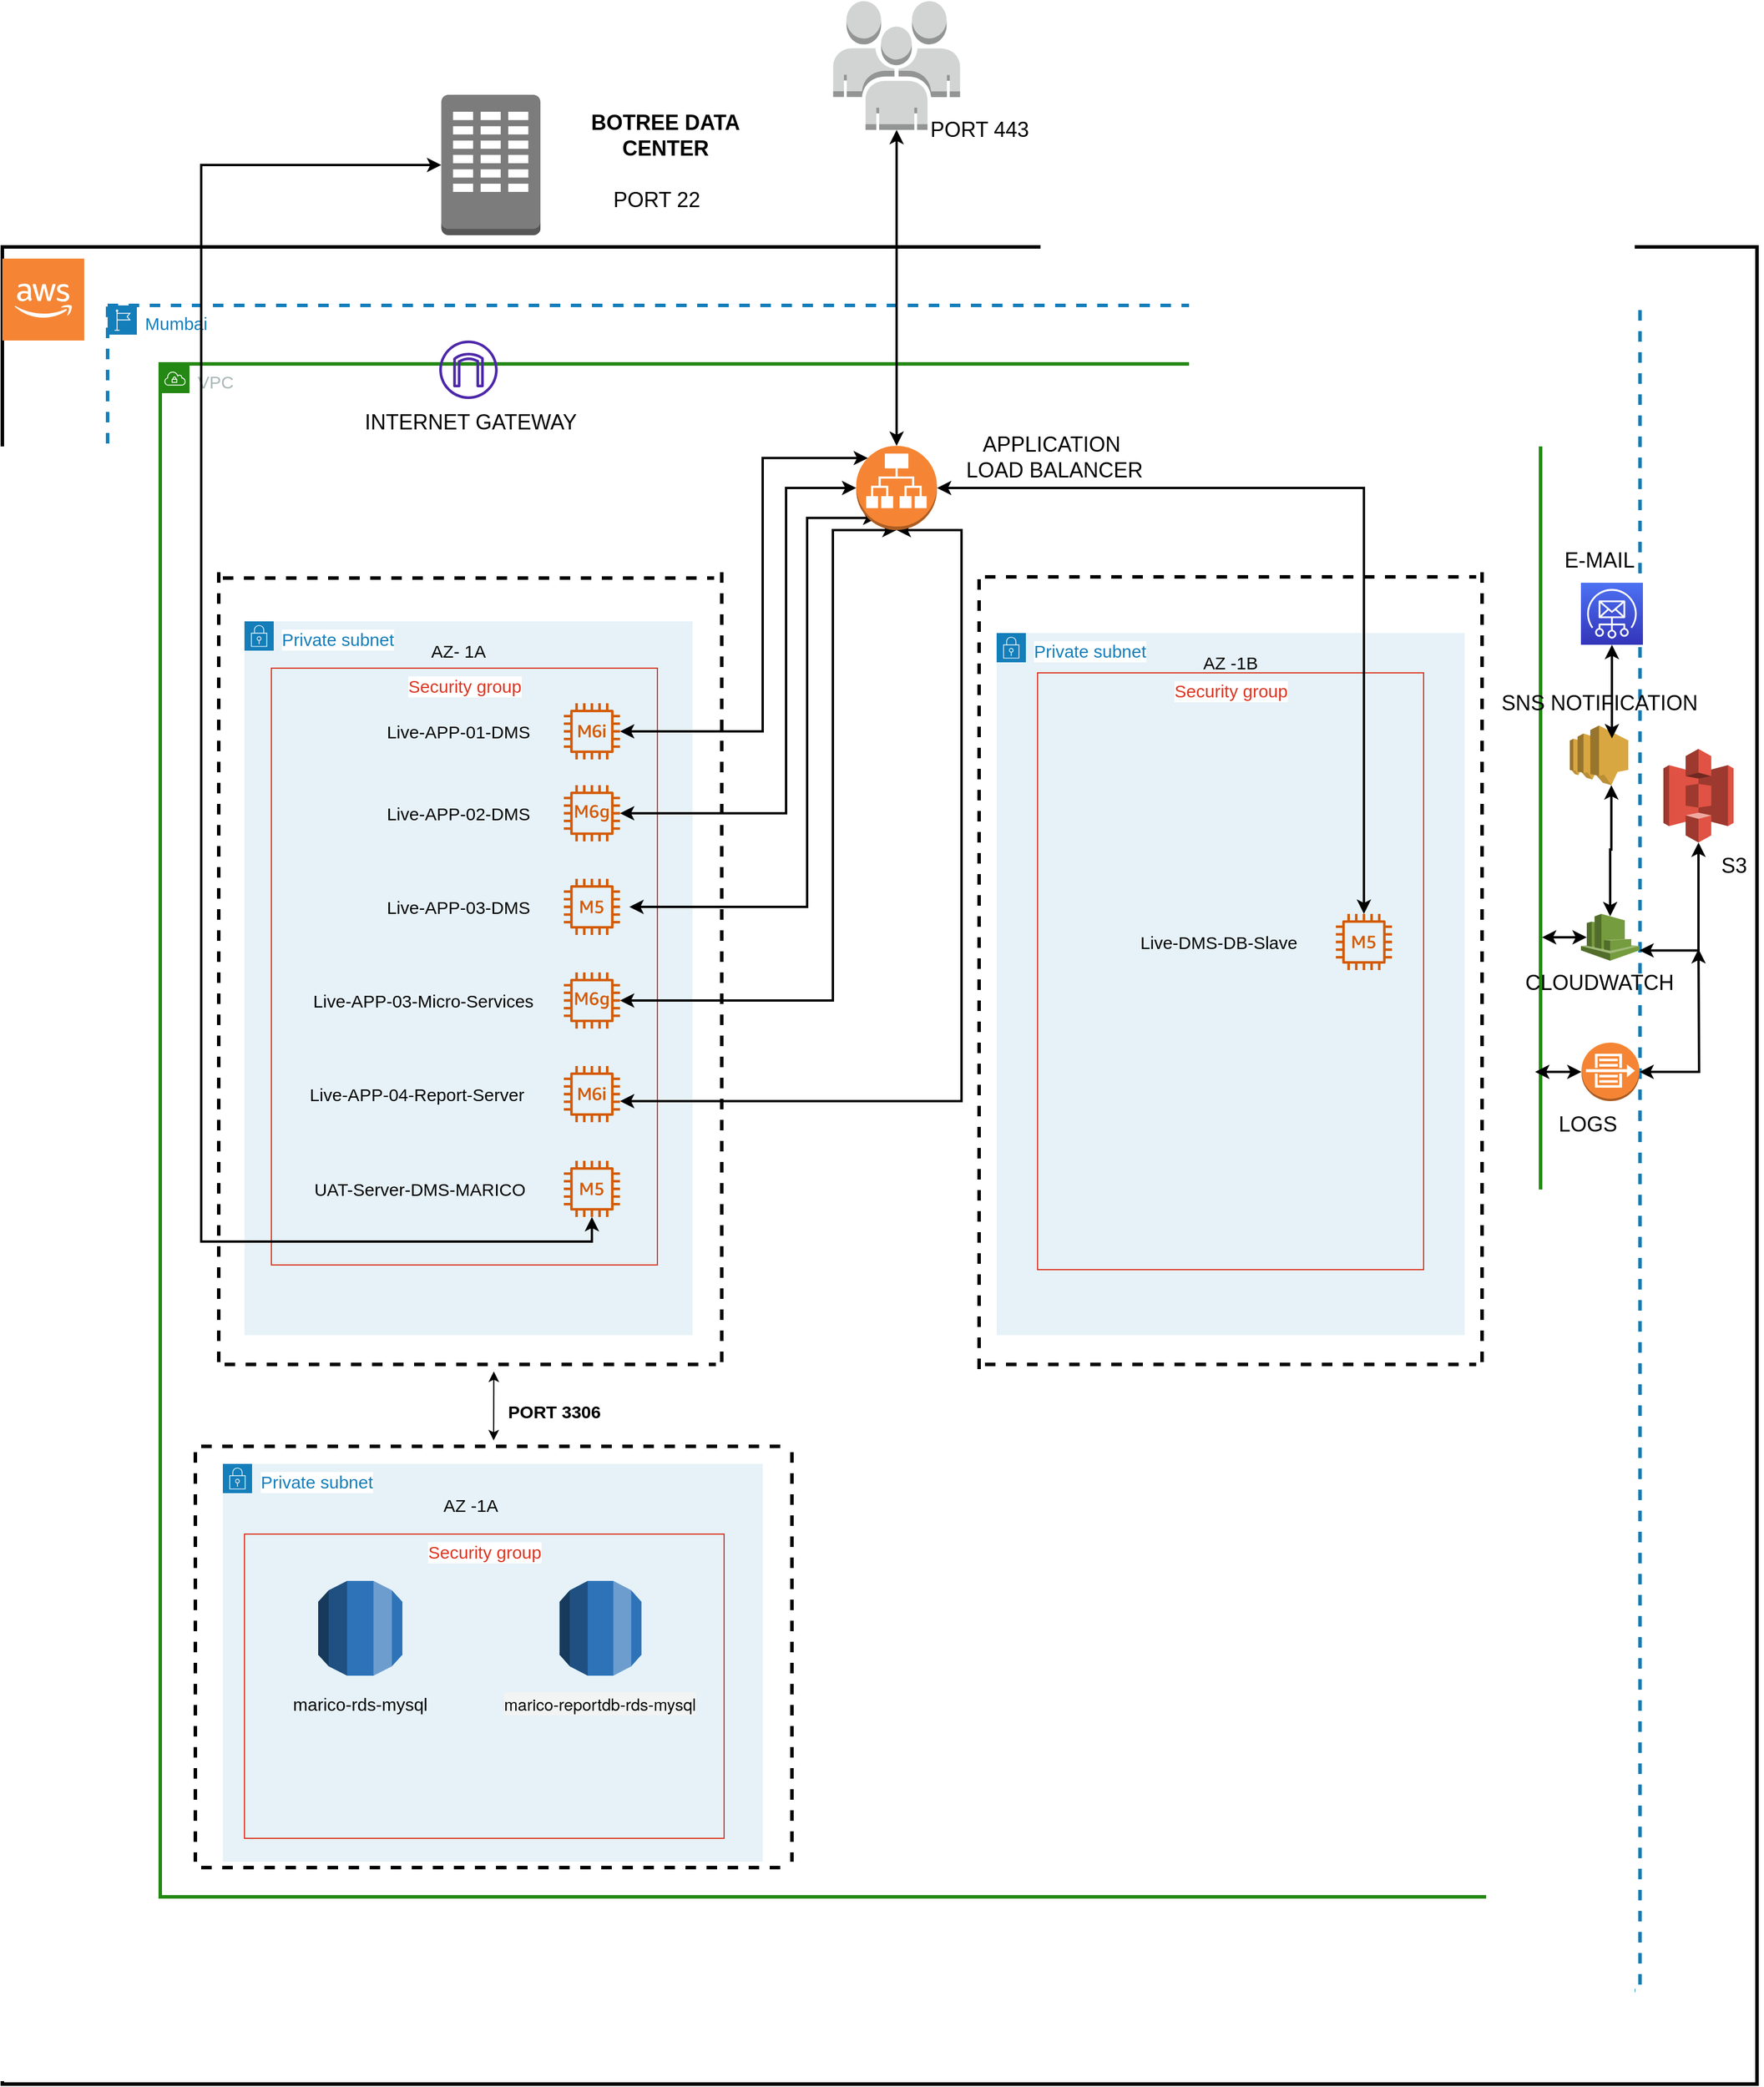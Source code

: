 <mxfile version="13.9.9" type="device"><diagram id="JyilSyNRjjPE3tcMWbiT" name="Page-2"><mxGraphModel dx="3423" dy="2093" grid="1" gridSize="10" guides="1" tooltips="1" connect="1" arrows="1" fold="1" page="1" pageScale="1" pageWidth="583" pageHeight="413" math="0" shadow="0"><root><mxCell id="L1LaA_qgiJY3RNdWZ7GD-0"/><mxCell id="L1LaA_qgiJY3RNdWZ7GD-1" parent="L1LaA_qgiJY3RNdWZ7GD-0"/><mxCell id="ITzRKUyNa860-uXXQrM_-3" value="" style="rounded=0;whiteSpace=wrap;html=1;labelBackgroundColor=#ffffff;strokeWidth=3;fontFamily=Times New Roman;fontSize=15;" parent="L1LaA_qgiJY3RNdWZ7GD-1" vertex="1"><mxGeometry x="-60" y="-70" width="1500" height="1570" as="geometry"/></mxCell><mxCell id="ITzRKUyNa860-uXXQrM_-4" value="" style="outlineConnect=0;dashed=0;verticalLabelPosition=bottom;verticalAlign=top;align=center;html=1;shape=mxgraph.aws3.cloud_2;fillColor=#F58534;gradientColor=none;labelBackgroundColor=#ffffff;strokeWidth=1;fontFamily=Times New Roman;fontSize=15;" parent="L1LaA_qgiJY3RNdWZ7GD-1" vertex="1"><mxGeometry x="-60" y="-60" width="70" height="70" as="geometry"/></mxCell><mxCell id="ITzRKUyNa860-uXXQrM_-5" value="&lt;font style=&quot;font-size: 15px;&quot;&gt;Mumbai&lt;/font&gt;" style="points=[[0,0],[0.25,0],[0.5,0],[0.75,0],[1,0],[1,0.25],[1,0.5],[1,0.75],[1,1],[0.75,1],[0.5,1],[0.25,1],[0,1],[0,0.75],[0,0.5],[0,0.25]];outlineConnect=0;gradientColor=none;html=1;whiteSpace=wrap;fontSize=12;fontStyle=0;shape=mxgraph.aws4.group;grIcon=mxgraph.aws4.group_region;strokeColor=#147EBA;fillColor=none;verticalAlign=top;align=left;spacingLeft=30;fontColor=#147EBA;dashed=1;labelBackgroundColor=#ffffff;strokeWidth=3;" parent="L1LaA_qgiJY3RNdWZ7GD-1" vertex="1"><mxGeometry x="30" y="-20" width="1310" height="1440" as="geometry"/></mxCell><mxCell id="ITzRKUyNa860-uXXQrM_-6" value="&lt;font style=&quot;font-size: 15px;&quot;&gt;VPC&lt;/font&gt;" style="points=[[0,0],[0.25,0],[0.5,0],[0.75,0],[1,0],[1,0.25],[1,0.5],[1,0.75],[1,1],[0.75,1],[0.5,1],[0.25,1],[0,1],[0,0.75],[0,0.5],[0,0.25]];outlineConnect=0;gradientColor=none;html=1;whiteSpace=wrap;fontSize=12;fontStyle=0;shape=mxgraph.aws4.group;grIcon=mxgraph.aws4.group_vpc;strokeColor=#248814;fillColor=none;verticalAlign=top;align=left;spacingLeft=30;fontColor=#AAB7B8;dashed=0;labelBackgroundColor=#ffffff;strokeWidth=3;" parent="L1LaA_qgiJY3RNdWZ7GD-1" vertex="1"><mxGeometry x="75" y="30" width="1180" height="1310" as="geometry"/></mxCell><mxCell id="ITzRKUyNa860-uXXQrM_-7" value="&lt;font style=&quot;font-size: 15px;&quot;&gt;Private subnet&lt;/font&gt;" style="points=[[0,0],[0.25,0],[0.5,0],[0.75,0],[1,0],[1,0.25],[1,0.5],[1,0.75],[1,1],[0.75,1],[0.5,1],[0.25,1],[0,1],[0,0.75],[0,0.5],[0,0.25]];outlineConnect=0;gradientColor=none;html=1;whiteSpace=wrap;fontSize=12;fontStyle=0;shape=mxgraph.aws4.group;grIcon=mxgraph.aws4.group_security_group;grStroke=0;strokeColor=#147EBA;fillColor=#E6F2F8;verticalAlign=top;align=left;spacingLeft=30;fontColor=#147EBA;dashed=0;labelBackgroundColor=#ffffff;" parent="L1LaA_qgiJY3RNdWZ7GD-1" vertex="1"><mxGeometry x="147" y="250" width="383" height="610" as="geometry"/></mxCell><mxCell id="ITzRKUyNa860-uXXQrM_-8" value="&lt;font style=&quot;font-size: 15px;&quot;&gt;Private subnet&lt;/font&gt;" style="points=[[0,0],[0.25,0],[0.5,0],[0.75,0],[1,0],[1,0.25],[1,0.5],[1,0.75],[1,1],[0.75,1],[0.5,1],[0.25,1],[0,1],[0,0.75],[0,0.5],[0,0.25]];outlineConnect=0;gradientColor=none;html=1;whiteSpace=wrap;fontSize=12;fontStyle=0;shape=mxgraph.aws4.group;grIcon=mxgraph.aws4.group_security_group;grStroke=0;strokeColor=#147EBA;fillColor=#E6F2F8;verticalAlign=top;align=left;spacingLeft=30;fontColor=#147EBA;dashed=0;labelBackgroundColor=#ffffff;" parent="L1LaA_qgiJY3RNdWZ7GD-1" vertex="1"><mxGeometry x="790" y="260" width="400" height="600" as="geometry"/></mxCell><mxCell id="ITzRKUyNa860-uXXQrM_-10" value="&lt;font style=&quot;font-size: 15px;&quot;&gt;Security group&lt;/font&gt;" style="fillColor=none;strokeColor=#DD3522;verticalAlign=top;fontStyle=0;fontColor=#DD3522;labelBackgroundColor=#ffffff;html=1;" parent="L1LaA_qgiJY3RNdWZ7GD-1" vertex="1"><mxGeometry x="170" y="290" width="330" height="510" as="geometry"/></mxCell><mxCell id="sH3xfjteHCas7f15_fcE-0" value="" style="sketch=0;outlineConnect=0;fontColor=#232F3E;gradientColor=none;fillColor=#D45B07;strokeColor=none;dashed=0;verticalLabelPosition=bottom;verticalAlign=top;align=center;html=1;fontSize=12;fontStyle=0;aspect=fixed;pointerEvents=1;shape=mxgraph.aws4.ec2_m6i_instance;" parent="L1LaA_qgiJY3RNdWZ7GD-1" vertex="1"><mxGeometry x="420" y="320" width="48" height="48" as="geometry"/></mxCell><mxCell id="sH3xfjteHCas7f15_fcE-2" value="" style="sketch=0;outlineConnect=0;fontColor=#232F3E;gradientColor=none;fillColor=#D45B07;strokeColor=none;dashed=0;verticalLabelPosition=bottom;verticalAlign=top;align=center;html=1;fontSize=12;fontStyle=0;aspect=fixed;pointerEvents=1;shape=mxgraph.aws4.m6g_instance;" parent="L1LaA_qgiJY3RNdWZ7GD-1" vertex="1"><mxGeometry x="420" y="390" width="48" height="48" as="geometry"/></mxCell><mxCell id="sH3xfjteHCas7f15_fcE-3" value="" style="sketch=0;outlineConnect=0;fontColor=#232F3E;gradientColor=none;fillColor=#D45B07;strokeColor=none;dashed=0;verticalLabelPosition=bottom;verticalAlign=top;align=center;html=1;fontSize=12;fontStyle=0;aspect=fixed;pointerEvents=1;shape=mxgraph.aws4.m5_instance;" parent="L1LaA_qgiJY3RNdWZ7GD-1" vertex="1"><mxGeometry x="420" y="470" width="48" height="48" as="geometry"/></mxCell><mxCell id="sH3xfjteHCas7f15_fcE-4" value="" style="sketch=0;outlineConnect=0;fontColor=#232F3E;gradientColor=none;fillColor=#D45B07;strokeColor=none;dashed=0;verticalLabelPosition=bottom;verticalAlign=top;align=center;html=1;fontSize=12;fontStyle=0;aspect=fixed;pointerEvents=1;shape=mxgraph.aws4.m6g_instance;" parent="L1LaA_qgiJY3RNdWZ7GD-1" vertex="1"><mxGeometry x="420" y="550" width="48" height="48" as="geometry"/></mxCell><mxCell id="sH3xfjteHCas7f15_fcE-5" value="" style="sketch=0;outlineConnect=0;fontColor=#232F3E;gradientColor=none;fillColor=#D45B07;strokeColor=none;dashed=0;verticalLabelPosition=bottom;verticalAlign=top;align=center;html=1;fontSize=12;fontStyle=0;aspect=fixed;pointerEvents=1;shape=mxgraph.aws4.ec2_m6i_instance;" parent="L1LaA_qgiJY3RNdWZ7GD-1" vertex="1"><mxGeometry x="420" y="630" width="48" height="48" as="geometry"/></mxCell><mxCell id="sH3xfjteHCas7f15_fcE-6" value="" style="sketch=0;outlineConnect=0;fontColor=#232F3E;gradientColor=none;fillColor=#D45B07;strokeColor=none;dashed=0;verticalLabelPosition=bottom;verticalAlign=top;align=center;html=1;fontSize=12;fontStyle=0;aspect=fixed;pointerEvents=1;shape=mxgraph.aws4.m5_instance;" parent="L1LaA_qgiJY3RNdWZ7GD-1" vertex="1"><mxGeometry x="420" y="711" width="48" height="48" as="geometry"/></mxCell><mxCell id="sH3xfjteHCas7f15_fcE-8" value="Live-APP-01-DMS" style="text;html=1;strokeColor=none;fillColor=none;align=center;verticalAlign=middle;whiteSpace=wrap;rounded=0;fontSize=15;" parent="L1LaA_qgiJY3RNdWZ7GD-1" vertex="1"><mxGeometry x="260" y="329" width="140" height="30" as="geometry"/></mxCell><mxCell id="sH3xfjteHCas7f15_fcE-9" value="&lt;font style=&quot;font-size: 15px;&quot;&gt;Live-APP-02-DMS&lt;/font&gt;" style="text;html=1;strokeColor=none;fillColor=none;align=center;verticalAlign=middle;whiteSpace=wrap;rounded=0;" parent="L1LaA_qgiJY3RNdWZ7GD-1" vertex="1"><mxGeometry x="260" y="399" width="140" height="30" as="geometry"/></mxCell><mxCell id="sH3xfjteHCas7f15_fcE-10" value="&lt;font style=&quot;font-size: 15px;&quot;&gt;Live-APP-03-DMS&lt;/font&gt;" style="text;html=1;strokeColor=none;fillColor=none;align=center;verticalAlign=middle;whiteSpace=wrap;rounded=0;" parent="L1LaA_qgiJY3RNdWZ7GD-1" vertex="1"><mxGeometry x="260" y="479" width="140" height="30" as="geometry"/></mxCell><mxCell id="sH3xfjteHCas7f15_fcE-11" value="&lt;font style=&quot;font-size: 15px;&quot;&gt;Live-APP-04-Report-Server&lt;/font&gt;" style="text;html=1;strokeColor=none;fillColor=none;align=center;verticalAlign=middle;whiteSpace=wrap;rounded=0;" parent="L1LaA_qgiJY3RNdWZ7GD-1" vertex="1"><mxGeometry x="200" y="639" width="188.5" height="30" as="geometry"/></mxCell><mxCell id="sH3xfjteHCas7f15_fcE-12" value="&lt;font style=&quot;font-size: 15px;&quot;&gt;Live-APP-03-Micro-Services&lt;/font&gt;" style="text;html=1;strokeColor=none;fillColor=none;align=center;verticalAlign=middle;whiteSpace=wrap;rounded=0;" parent="L1LaA_qgiJY3RNdWZ7GD-1" vertex="1"><mxGeometry x="200" y="559" width="200" height="30" as="geometry"/></mxCell><mxCell id="sH3xfjteHCas7f15_fcE-14" value="&lt;font style=&quot;font-size: 15px;&quot;&gt;UAT-Server-DMS-MARICO&lt;/font&gt;" style="text;html=1;strokeColor=none;fillColor=none;align=center;verticalAlign=middle;whiteSpace=wrap;rounded=0;" parent="L1LaA_qgiJY3RNdWZ7GD-1" vertex="1"><mxGeometry x="200" y="720" width="194.25" height="30" as="geometry"/></mxCell><mxCell id="sH3xfjteHCas7f15_fcE-15" value="&lt;font style=&quot;font-size: 15px;&quot;&gt;AZ- 1A&lt;/font&gt;" style="text;html=1;strokeColor=none;fillColor=none;align=center;verticalAlign=middle;whiteSpace=wrap;rounded=0;" parent="L1LaA_qgiJY3RNdWZ7GD-1" vertex="1"><mxGeometry x="260" y="260" width="140" height="30" as="geometry"/></mxCell><mxCell id="sH3xfjteHCas7f15_fcE-16" value="&lt;font style=&quot;font-size: 15px;&quot;&gt;AZ -1B&lt;/font&gt;" style="text;html=1;strokeColor=none;fillColor=none;align=center;verticalAlign=middle;whiteSpace=wrap;rounded=0;strokeWidth=1;" parent="L1LaA_qgiJY3RNdWZ7GD-1" vertex="1"><mxGeometry x="920" y="270" width="140" height="30" as="geometry"/></mxCell><mxCell id="Rf9Geps-EGxBJYO9oSR--0" value="" style="line;strokeWidth=3;direction=south;html=1;dashed=1;" parent="L1LaA_qgiJY3RNdWZ7GD-1" vertex="1"><mxGeometry x="550" y="208" width="10" height="682" as="geometry"/></mxCell><mxCell id="Rf9Geps-EGxBJYO9oSR--1" value="" style="line;strokeWidth=3;html=1;dashed=1;" parent="L1LaA_qgiJY3RNdWZ7GD-1" vertex="1"><mxGeometry x="130" y="880" width="420" height="10" as="geometry"/></mxCell><mxCell id="Rf9Geps-EGxBJYO9oSR--2" value="" style="line;strokeWidth=3;direction=south;html=1;dashed=1;" parent="L1LaA_qgiJY3RNdWZ7GD-1" vertex="1"><mxGeometry x="120" y="208" width="10" height="682" as="geometry"/></mxCell><mxCell id="Rf9Geps-EGxBJYO9oSR--3" value="" style="line;strokeWidth=3;html=1;dashed=1;" parent="L1LaA_qgiJY3RNdWZ7GD-1" vertex="1"><mxGeometry x="128.5" y="208" width="420" height="10" as="geometry"/></mxCell><mxCell id="Rf9Geps-EGxBJYO9oSR--4" value="" style="line;strokeWidth=3;html=1;dashed=1;" parent="L1LaA_qgiJY3RNdWZ7GD-1" vertex="1"><mxGeometry x="780" y="880" width="420" height="10" as="geometry"/></mxCell><mxCell id="Rf9Geps-EGxBJYO9oSR--5" value="" style="line;strokeWidth=3;html=1;dashed=1;" parent="L1LaA_qgiJY3RNdWZ7GD-1" vertex="1"><mxGeometry x="780" y="207" width="420" height="10" as="geometry"/></mxCell><mxCell id="Rf9Geps-EGxBJYO9oSR--6" value="" style="line;strokeWidth=3;direction=south;html=1;dashed=1;" parent="L1LaA_qgiJY3RNdWZ7GD-1" vertex="1"><mxGeometry x="1200" y="208" width="10" height="682" as="geometry"/></mxCell><mxCell id="Rf9Geps-EGxBJYO9oSR--7" value="" style="line;strokeWidth=3;direction=south;html=1;dashed=1;" parent="L1LaA_qgiJY3RNdWZ7GD-1" vertex="1"><mxGeometry x="770" y="214" width="10" height="682" as="geometry"/></mxCell><mxCell id="Rf9Geps-EGxBJYO9oSR--10" value="&lt;font style=&quot;font-size: 15px;&quot;&gt;Security group&lt;/font&gt;" style="fillColor=none;strokeColor=#DD3522;verticalAlign=top;fontStyle=0;fontColor=#DD3522;labelBackgroundColor=#ffffff;html=1;" parent="L1LaA_qgiJY3RNdWZ7GD-1" vertex="1"><mxGeometry x="825" y="294" width="330" height="510" as="geometry"/></mxCell><mxCell id="Rf9Geps-EGxBJYO9oSR--11" value="&lt;font style=&quot;font-size: 15px;&quot;&gt;Live-DMS-DB-Slave&lt;/font&gt;" style="text;html=1;strokeColor=none;fillColor=none;align=center;verticalAlign=middle;whiteSpace=wrap;rounded=0;" parent="L1LaA_qgiJY3RNdWZ7GD-1" vertex="1"><mxGeometry x="910" y="509" width="140" height="30" as="geometry"/></mxCell><mxCell id="Rf9Geps-EGxBJYO9oSR--12" value="" style="sketch=0;outlineConnect=0;fontColor=#232F3E;gradientColor=none;fillColor=#D45B07;strokeColor=none;dashed=0;verticalLabelPosition=bottom;verticalAlign=top;align=center;html=1;fontSize=12;fontStyle=0;aspect=fixed;pointerEvents=1;shape=mxgraph.aws4.m5_instance;" parent="L1LaA_qgiJY3RNdWZ7GD-1" vertex="1"><mxGeometry x="1080" y="500" width="48" height="48" as="geometry"/></mxCell><mxCell id="Rf9Geps-EGxBJYO9oSR--13" value="&lt;font style=&quot;font-size: 15px;&quot;&gt;Private subnet&lt;/font&gt;" style="points=[[0,0],[0.25,0],[0.5,0],[0.75,0],[1,0],[1,0.25],[1,0.5],[1,0.75],[1,1],[0.75,1],[0.5,1],[0.25,1],[0,1],[0,0.75],[0,0.5],[0,0.25]];outlineConnect=0;gradientColor=none;html=1;whiteSpace=wrap;fontSize=12;fontStyle=0;shape=mxgraph.aws4.group;grIcon=mxgraph.aws4.group_security_group;grStroke=0;strokeColor=#147EBA;fillColor=#E6F2F8;verticalAlign=top;align=left;spacingLeft=30;fontColor=#147EBA;dashed=0;labelBackgroundColor=#ffffff;" parent="L1LaA_qgiJY3RNdWZ7GD-1" vertex="1"><mxGeometry x="128.5" y="970" width="461.5" height="340" as="geometry"/></mxCell><mxCell id="Rf9Geps-EGxBJYO9oSR--15" value="&lt;font style=&quot;font-size: 15px;&quot;&gt;Security group&lt;/font&gt;" style="fillColor=none;strokeColor=#DD3522;verticalAlign=top;fontStyle=0;fontColor=#DD3522;labelBackgroundColor=#ffffff;html=1;" parent="L1LaA_qgiJY3RNdWZ7GD-1" vertex="1"><mxGeometry x="147" y="1030" width="410" height="260" as="geometry"/></mxCell><mxCell id="Rf9Geps-EGxBJYO9oSR--18" value="&lt;font style=&quot;font-size: 15px;&quot;&gt;AZ -1A&lt;/font&gt;" style="text;html=1;strokeColor=none;fillColor=none;align=center;verticalAlign=middle;whiteSpace=wrap;rounded=0;" parent="L1LaA_qgiJY3RNdWZ7GD-1" vertex="1"><mxGeometry x="245.75" y="990" width="188.5" height="30" as="geometry"/></mxCell><mxCell id="Rf9Geps-EGxBJYO9oSR--19" value="" style="outlineConnect=0;dashed=0;verticalLabelPosition=bottom;verticalAlign=top;align=center;html=1;shape=mxgraph.aws3.rds;fillColor=#2E73B8;gradientColor=none;strokeWidth=1;fontSize=15;" parent="L1LaA_qgiJY3RNdWZ7GD-1" vertex="1"><mxGeometry x="210" y="1070" width="72" height="81" as="geometry"/></mxCell><mxCell id="Rf9Geps-EGxBJYO9oSR--20" value="" style="outlineConnect=0;dashed=0;verticalLabelPosition=bottom;verticalAlign=top;align=center;html=1;shape=mxgraph.aws3.rds;fillColor=#2E73B8;gradientColor=none;strokeWidth=1;fontSize=15;" parent="L1LaA_qgiJY3RNdWZ7GD-1" vertex="1"><mxGeometry x="416.37" y="1070" width="70" height="81" as="geometry"/></mxCell><mxCell id="Rf9Geps-EGxBJYO9oSR--21" value="&lt;font style=&quot;font-size: 15px;&quot;&gt;marico-rds-mysql&lt;/font&gt;" style="text;html=1;strokeColor=none;fillColor=none;align=center;verticalAlign=middle;whiteSpace=wrap;rounded=0;" parent="L1LaA_qgiJY3RNdWZ7GD-1" vertex="1"><mxGeometry x="148.88" y="1160" width="194.25" height="30" as="geometry"/></mxCell><mxCell id="Rf9Geps-EGxBJYO9oSR--22" value="&lt;a style=&quot;background-color: rgb(242, 243, 243); border-radius: 2px; padding: 0px; text-decoration-line: none; cursor: default; pointer-events: none; font-family: &amp;quot;Amazon Ember&amp;quot;, &amp;quot;Helvetica Neue&amp;quot;, Roboto, Arial, sans-serif; font-size: 14px; text-align: start;&quot; class=&quot;awsui-breadcrumb-link&quot; href=&quot;https://ap-south-1.console.aws.amazon.com/rds/home?region=ap-south-1#&quot;&gt;&lt;span class=&quot;awsui-breadcrumb-link-text&quot;&gt;&lt;font color=&quot;#000000&quot;&gt;marico-reportdb-rds-mysql&lt;/font&gt;&lt;/span&gt;&lt;/a&gt;" style="text;html=1;strokeColor=none;fillColor=none;align=center;verticalAlign=middle;whiteSpace=wrap;rounded=0;fontColor=#000000;" parent="L1LaA_qgiJY3RNdWZ7GD-1" vertex="1"><mxGeometry x="354.25" y="1160" width="194.25" height="30" as="geometry"/></mxCell><mxCell id="Rf9Geps-EGxBJYO9oSR--23" value="" style="line;strokeWidth=3;html=1;dashed=1;" parent="L1LaA_qgiJY3RNdWZ7GD-1" vertex="1"><mxGeometry x="110" y="950" width="500" height="10" as="geometry"/></mxCell><mxCell id="Rf9Geps-EGxBJYO9oSR--24" value="" style="line;strokeWidth=3;direction=south;html=1;dashed=1;" parent="L1LaA_qgiJY3RNdWZ7GD-1" vertex="1"><mxGeometry x="610" y="960" width="10" height="350" as="geometry"/></mxCell><mxCell id="Rf9Geps-EGxBJYO9oSR--25" value="" style="line;strokeWidth=3;html=1;dashed=1;" parent="L1LaA_qgiJY3RNdWZ7GD-1" vertex="1"><mxGeometry x="110" y="1310" width="500" height="10" as="geometry"/></mxCell><mxCell id="Rf9Geps-EGxBJYO9oSR--26" value="" style="line;strokeWidth=3;direction=south;html=1;dashed=1;" parent="L1LaA_qgiJY3RNdWZ7GD-1" vertex="1"><mxGeometry x="100" y="960" width="10" height="350" as="geometry"/></mxCell><mxCell id="Rf9Geps-EGxBJYO9oSR--41" style="edgeStyle=orthogonalEdgeStyle;rounded=0;orthogonalLoop=1;jettySize=auto;html=1;fontSize=15;fontColor=#000000;strokeWidth=2;startArrow=classic;startFill=1;exitX=0;exitY=0.5;exitDx=0;exitDy=0;exitPerimeter=0;" parent="L1LaA_qgiJY3RNdWZ7GD-1" source="Rf9Geps-EGxBJYO9oSR--29" target="sH3xfjteHCas7f15_fcE-6" edge="1"><mxGeometry relative="1" as="geometry"><mxPoint x="240" y="-140" as="sourcePoint"/><Array as="points"><mxPoint x="110" y="-140"/><mxPoint x="110" y="780"/><mxPoint x="444" y="780"/></Array></mxGeometry></mxCell><mxCell id="Rf9Geps-EGxBJYO9oSR--29" value="" style="outlineConnect=0;dashed=0;verticalLabelPosition=bottom;verticalAlign=top;align=center;html=1;shape=mxgraph.aws3.corporate_data_center;fillColor=#7D7C7C;gradientColor=none;strokeWidth=1;fontSize=15;fontColor=#000000;" parent="L1LaA_qgiJY3RNdWZ7GD-1" vertex="1"><mxGeometry x="315.25" y="-200" width="84.75" height="120" as="geometry"/></mxCell><mxCell id="Rf9Geps-EGxBJYO9oSR--40" style="edgeStyle=orthogonalEdgeStyle;rounded=0;orthogonalLoop=1;jettySize=auto;html=1;exitX=1;exitY=0.5;exitDx=0;exitDy=0;exitPerimeter=0;fontSize=15;fontColor=#000000;strokeWidth=2;startArrow=classic;startFill=1;" parent="L1LaA_qgiJY3RNdWZ7GD-1" source="Rf9Geps-EGxBJYO9oSR--32" target="Rf9Geps-EGxBJYO9oSR--12" edge="1"><mxGeometry relative="1" as="geometry"/></mxCell><mxCell id="Rf9Geps-EGxBJYO9oSR--51" style="edgeStyle=orthogonalEdgeStyle;rounded=0;orthogonalLoop=1;jettySize=auto;html=1;exitX=0.145;exitY=0.145;exitDx=0;exitDy=0;exitPerimeter=0;strokeWidth=2;fontSize=18;fontColor=#000000;startArrow=classic;startFill=1;" parent="L1LaA_qgiJY3RNdWZ7GD-1" source="Rf9Geps-EGxBJYO9oSR--32" target="sH3xfjteHCas7f15_fcE-0" edge="1"><mxGeometry relative="1" as="geometry"><Array as="points"><mxPoint x="590" y="110"/><mxPoint x="590" y="344"/></Array></mxGeometry></mxCell><mxCell id="Rf9Geps-EGxBJYO9oSR--52" style="edgeStyle=orthogonalEdgeStyle;rounded=0;orthogonalLoop=1;jettySize=auto;html=1;exitX=0;exitY=0.5;exitDx=0;exitDy=0;exitPerimeter=0;strokeWidth=2;fontSize=18;fontColor=#000000;startArrow=classic;startFill=1;" parent="L1LaA_qgiJY3RNdWZ7GD-1" source="Rf9Geps-EGxBJYO9oSR--32" target="sH3xfjteHCas7f15_fcE-2" edge="1"><mxGeometry relative="1" as="geometry"><Array as="points"><mxPoint x="610" y="136"/><mxPoint x="610" y="414"/></Array></mxGeometry></mxCell><mxCell id="Rf9Geps-EGxBJYO9oSR--53" style="edgeStyle=orthogonalEdgeStyle;rounded=0;orthogonalLoop=1;jettySize=auto;html=1;exitX=0.145;exitY=0.855;exitDx=0;exitDy=0;exitPerimeter=0;strokeWidth=2;fontSize=18;fontColor=#000000;startArrow=classic;startFill=1;" parent="L1LaA_qgiJY3RNdWZ7GD-1" edge="1"><mxGeometry relative="1" as="geometry"><mxPoint x="688.005" y="161.56" as="sourcePoint"/><mxPoint x="476" y="494" as="targetPoint"/><Array as="points"><mxPoint x="628" y="162"/><mxPoint x="628" y="494"/></Array></mxGeometry></mxCell><mxCell id="Rf9Geps-EGxBJYO9oSR--54" style="edgeStyle=orthogonalEdgeStyle;rounded=0;orthogonalLoop=1;jettySize=auto;html=1;exitX=0.5;exitY=1;exitDx=0;exitDy=0;exitPerimeter=0;strokeWidth=2;fontSize=18;fontColor=#000000;startArrow=classic;startFill=1;" parent="L1LaA_qgiJY3RNdWZ7GD-1" source="Rf9Geps-EGxBJYO9oSR--32" target="sH3xfjteHCas7f15_fcE-4" edge="1"><mxGeometry relative="1" as="geometry"><Array as="points"><mxPoint x="650" y="172"/><mxPoint x="650" y="574"/></Array></mxGeometry></mxCell><mxCell id="Rf9Geps-EGxBJYO9oSR--55" style="edgeStyle=orthogonalEdgeStyle;rounded=0;orthogonalLoop=1;jettySize=auto;html=1;exitX=0.5;exitY=1;exitDx=0;exitDy=0;exitPerimeter=0;strokeWidth=2;fontSize=18;fontColor=#000000;startArrow=classic;startFill=1;" parent="L1LaA_qgiJY3RNdWZ7GD-1" source="Rf9Geps-EGxBJYO9oSR--32" target="sH3xfjteHCas7f15_fcE-5" edge="1"><mxGeometry relative="1" as="geometry"><Array as="points"><mxPoint x="760" y="172"/><mxPoint x="760" y="660"/></Array></mxGeometry></mxCell><mxCell id="Rf9Geps-EGxBJYO9oSR--32" value="" style="outlineConnect=0;dashed=0;verticalLabelPosition=bottom;verticalAlign=top;align=center;html=1;shape=mxgraph.aws3.application_load_balancer;fillColor=#F58534;gradientColor=none;strokeWidth=1;fontSize=15;fontColor=#000000;" parent="L1LaA_qgiJY3RNdWZ7GD-1" vertex="1"><mxGeometry x="670" y="100" width="69" height="72" as="geometry"/></mxCell><mxCell id="Rf9Geps-EGxBJYO9oSR--45" value="" style="endArrow=classic;startArrow=classic;html=1;rounded=0;fontSize=15;fontColor=#000000;entryX=0.548;entryY=1.1;entryDx=0;entryDy=0;entryPerimeter=0;" parent="L1LaA_qgiJY3RNdWZ7GD-1" source="Rf9Geps-EGxBJYO9oSR--23" target="Rf9Geps-EGxBJYO9oSR--1" edge="1"><mxGeometry width="50" height="50" relative="1" as="geometry"><mxPoint x="630" y="860" as="sourcePoint"/><mxPoint x="680" y="810" as="targetPoint"/></mxGeometry></mxCell><mxCell id="Rf9Geps-EGxBJYO9oSR--46" value="&lt;font style=&quot;font-size: 15px;&quot;&gt;&lt;b&gt;PORT 3306&lt;/b&gt;&lt;/font&gt;" style="text;html=1;strokeColor=none;fillColor=none;align=center;verticalAlign=middle;whiteSpace=wrap;rounded=0;" parent="L1LaA_qgiJY3RNdWZ7GD-1" vertex="1"><mxGeometry x="315.25" y="910" width="194.25" height="30" as="geometry"/></mxCell><mxCell id="Rf9Geps-EGxBJYO9oSR--47" value="&lt;font style=&quot;font-size: 18px;&quot;&gt;BOTREE DATA CENTER&lt;/font&gt;" style="text;html=1;strokeColor=none;fillColor=none;align=center;verticalAlign=middle;whiteSpace=wrap;rounded=0;fontSize=18;fontStyle=1" parent="L1LaA_qgiJY3RNdWZ7GD-1" vertex="1"><mxGeometry x="410" y="-180" width="194.25" height="30" as="geometry"/></mxCell><mxCell id="Rf9Geps-EGxBJYO9oSR--48" value="PORT 22" style="text;html=1;align=center;verticalAlign=middle;resizable=0;points=[];autosize=1;strokeColor=none;fillColor=none;fontSize=18;fontColor=#000000;" parent="L1LaA_qgiJY3RNdWZ7GD-1" vertex="1"><mxGeometry x="448.5" y="-130" width="100" height="40" as="geometry"/></mxCell><mxCell id="Rf9Geps-EGxBJYO9oSR--49" value="" style="sketch=0;outlineConnect=0;fontColor=#232F3E;gradientColor=none;fillColor=#4D27AA;strokeColor=none;dashed=0;verticalLabelPosition=bottom;verticalAlign=top;align=center;html=1;fontSize=12;fontStyle=0;aspect=fixed;pointerEvents=1;shape=mxgraph.aws4.internet_gateway;strokeWidth=1;" parent="L1LaA_qgiJY3RNdWZ7GD-1" vertex="1"><mxGeometry x="313.5" y="10" width="50" height="50" as="geometry"/></mxCell><mxCell id="Rf9Geps-EGxBJYO9oSR--50" value="INTERNET GATEWAY" style="text;html=1;align=center;verticalAlign=middle;resizable=0;points=[];autosize=1;strokeColor=none;fillColor=none;fontSize=18;fontColor=#000000;" parent="L1LaA_qgiJY3RNdWZ7GD-1" vertex="1"><mxGeometry x="240" y="60" width="200" height="40" as="geometry"/></mxCell><mxCell id="Rf9Geps-EGxBJYO9oSR--60" style="edgeStyle=orthogonalEdgeStyle;rounded=0;orthogonalLoop=1;jettySize=auto;html=1;exitX=0.71;exitY=1;exitDx=0;exitDy=0;exitPerimeter=0;entryX=0.5;entryY=0.05;entryDx=0;entryDy=0;entryPerimeter=0;strokeWidth=2;fontSize=18;fontColor=#000000;startArrow=classic;startFill=1;" parent="L1LaA_qgiJY3RNdWZ7GD-1" source="Rf9Geps-EGxBJYO9oSR--56" target="Rf9Geps-EGxBJYO9oSR--59" edge="1"><mxGeometry relative="1" as="geometry"/></mxCell><mxCell id="Rf9Geps-EGxBJYO9oSR--56" value="" style="outlineConnect=0;dashed=0;verticalLabelPosition=bottom;verticalAlign=top;align=center;html=1;shape=mxgraph.aws3.sns;fillColor=#D9A741;gradientColor=none;strokeWidth=1;fontSize=18;fontColor=#000000;" parent="L1LaA_qgiJY3RNdWZ7GD-1" vertex="1"><mxGeometry x="1280" y="339" width="50" height="51" as="geometry"/></mxCell><mxCell id="Rf9Geps-EGxBJYO9oSR--61" style="edgeStyle=orthogonalEdgeStyle;rounded=0;orthogonalLoop=1;jettySize=auto;html=1;exitX=0.1;exitY=0.5;exitDx=0;exitDy=0;exitPerimeter=0;entryX=1.001;entryY=0.374;entryDx=0;entryDy=0;entryPerimeter=0;strokeWidth=2;fontSize=18;fontColor=#000000;startArrow=classic;startFill=1;" parent="L1LaA_qgiJY3RNdWZ7GD-1" source="Rf9Geps-EGxBJYO9oSR--59" target="ITzRKUyNa860-uXXQrM_-6" edge="1"><mxGeometry relative="1" as="geometry"/></mxCell><mxCell id="Rf9Geps-EGxBJYO9oSR--59" value="" style="outlineConnect=0;dashed=0;verticalLabelPosition=bottom;verticalAlign=top;align=center;html=1;shape=mxgraph.aws3.cloudwatch;fillColor=#759C3E;gradientColor=none;strokeWidth=1;fontSize=18;fontColor=#000000;" parent="L1LaA_qgiJY3RNdWZ7GD-1" vertex="1"><mxGeometry x="1289.5" y="500" width="50" height="40" as="geometry"/></mxCell><mxCell id="Rf9Geps-EGxBJYO9oSR--64" style="edgeStyle=orthogonalEdgeStyle;rounded=0;orthogonalLoop=1;jettySize=auto;html=1;exitX=0;exitY=0.5;exitDx=0;exitDy=0;exitPerimeter=0;entryX=0.996;entryY=0.462;entryDx=0;entryDy=0;entryPerimeter=0;strokeWidth=2;fontSize=18;fontColor=#000000;startArrow=classic;startFill=1;" parent="L1LaA_qgiJY3RNdWZ7GD-1" source="Rf9Geps-EGxBJYO9oSR--62" target="ITzRKUyNa860-uXXQrM_-6" edge="1"><mxGeometry relative="1" as="geometry"/></mxCell><mxCell id="Rf9Geps-EGxBJYO9oSR--71" style="edgeStyle=orthogonalEdgeStyle;rounded=0;orthogonalLoop=1;jettySize=auto;html=1;exitX=1;exitY=0.5;exitDx=0;exitDy=0;exitPerimeter=0;strokeWidth=2;fontSize=18;fontColor=#000000;startArrow=classic;startFill=1;" parent="L1LaA_qgiJY3RNdWZ7GD-1" source="Rf9Geps-EGxBJYO9oSR--62" edge="1"><mxGeometry relative="1" as="geometry"><mxPoint x="1390" y="530" as="targetPoint"/></mxGeometry></mxCell><mxCell id="Rf9Geps-EGxBJYO9oSR--62" value="" style="outlineConnect=0;dashed=0;verticalLabelPosition=bottom;verticalAlign=top;align=center;html=1;shape=mxgraph.aws3.flow_logs;fillColor=#F58534;gradientColor=none;strokeWidth=1;fontSize=18;fontColor=#000000;" parent="L1LaA_qgiJY3RNdWZ7GD-1" vertex="1"><mxGeometry x="1290" y="610" width="49.5" height="50" as="geometry"/></mxCell><mxCell id="Rf9Geps-EGxBJYO9oSR--66" style="edgeStyle=orthogonalEdgeStyle;rounded=0;orthogonalLoop=1;jettySize=auto;html=1;exitX=0.5;exitY=1;exitDx=0;exitDy=0;exitPerimeter=0;strokeWidth=2;fontSize=18;fontColor=#000000;startArrow=classic;startFill=1;" parent="L1LaA_qgiJY3RNdWZ7GD-1" source="Rf9Geps-EGxBJYO9oSR--65" edge="1"><mxGeometry relative="1" as="geometry"><mxPoint x="1316" y="350" as="targetPoint"/></mxGeometry></mxCell><mxCell id="Rf9Geps-EGxBJYO9oSR--65" value="" style="sketch=0;points=[[0,0,0],[0.25,0,0],[0.5,0,0],[0.75,0,0],[1,0,0],[0,1,0],[0.25,1,0],[0.5,1,0],[0.75,1,0],[1,1,0],[0,0.25,0],[0,0.5,0],[0,0.75,0],[1,0.25,0],[1,0.5,0],[1,0.75,0]];outlineConnect=0;fontColor=#232F3E;gradientColor=#4D72F3;gradientDirection=north;fillColor=#3334B9;strokeColor=#ffffff;dashed=0;verticalLabelPosition=bottom;verticalAlign=top;align=center;html=1;fontSize=12;fontStyle=0;aspect=fixed;shape=mxgraph.aws4.resourceIcon;resIcon=mxgraph.aws4.simple_email_service;strokeWidth=1;" parent="L1LaA_qgiJY3RNdWZ7GD-1" vertex="1"><mxGeometry x="1289.5" y="217" width="53" height="53" as="geometry"/></mxCell><mxCell id="Rf9Geps-EGxBJYO9oSR--69" style="edgeStyle=orthogonalEdgeStyle;rounded=0;orthogonalLoop=1;jettySize=auto;html=1;exitX=0.5;exitY=1;exitDx=0;exitDy=0;exitPerimeter=0;entryX=1;entryY=0.78;entryDx=0;entryDy=0;entryPerimeter=0;strokeWidth=2;fontSize=18;fontColor=#000000;startArrow=classic;startFill=1;" parent="L1LaA_qgiJY3RNdWZ7GD-1" source="Rf9Geps-EGxBJYO9oSR--67" target="Rf9Geps-EGxBJYO9oSR--59" edge="1"><mxGeometry relative="1" as="geometry"/></mxCell><mxCell id="Rf9Geps-EGxBJYO9oSR--67" value="" style="outlineConnect=0;dashed=0;verticalLabelPosition=bottom;verticalAlign=top;align=center;html=1;shape=mxgraph.aws3.s3;fillColor=#E05243;gradientColor=none;strokeWidth=1;fontSize=18;fontColor=#000000;" parent="L1LaA_qgiJY3RNdWZ7GD-1" vertex="1"><mxGeometry x="1360" y="359" width="60" height="80" as="geometry"/></mxCell><mxCell id="Rf9Geps-EGxBJYO9oSR--72" value="LOGS" style="text;html=1;align=center;verticalAlign=middle;resizable=0;points=[];autosize=1;strokeColor=none;fillColor=none;fontSize=18;fontColor=#000000;" parent="L1LaA_qgiJY3RNdWZ7GD-1" vertex="1"><mxGeometry x="1260" y="660" width="70" height="40" as="geometry"/></mxCell><mxCell id="Rf9Geps-EGxBJYO9oSR--73" value="CLOUDWATCH" style="text;html=1;align=center;verticalAlign=middle;resizable=0;points=[];autosize=1;strokeColor=none;fillColor=none;fontSize=18;fontColor=#000000;" parent="L1LaA_qgiJY3RNdWZ7GD-1" vertex="1"><mxGeometry x="1230" y="539" width="150" height="40" as="geometry"/></mxCell><mxCell id="Rf9Geps-EGxBJYO9oSR--74" value="SNS NOTIFICATION" style="text;html=1;align=center;verticalAlign=middle;resizable=0;points=[];autosize=1;strokeColor=none;fillColor=none;fontSize=18;fontColor=#000000;" parent="L1LaA_qgiJY3RNdWZ7GD-1" vertex="1"><mxGeometry x="1210" y="300" width="190" height="40" as="geometry"/></mxCell><mxCell id="Rf9Geps-EGxBJYO9oSR--75" value="E-MAIL" style="text;html=1;align=center;verticalAlign=middle;resizable=0;points=[];autosize=1;strokeColor=none;fillColor=none;fontSize=18;fontColor=#000000;" parent="L1LaA_qgiJY3RNdWZ7GD-1" vertex="1"><mxGeometry x="1265" y="178" width="80" height="40" as="geometry"/></mxCell><mxCell id="Rf9Geps-EGxBJYO9oSR--76" value="S3" style="text;html=1;align=center;verticalAlign=middle;resizable=0;points=[];autosize=1;strokeColor=none;fillColor=none;fontSize=18;fontColor=#000000;" parent="L1LaA_qgiJY3RNdWZ7GD-1" vertex="1"><mxGeometry x="1395" y="439" width="50" height="40" as="geometry"/></mxCell><mxCell id="Rf9Geps-EGxBJYO9oSR--77" value="APPLICATION&amp;nbsp;&lt;br&gt;LOAD BALANCER" style="text;html=1;align=center;verticalAlign=middle;resizable=0;points=[];autosize=1;strokeColor=none;fillColor=none;fontSize=18;fontColor=#000000;" parent="L1LaA_qgiJY3RNdWZ7GD-1" vertex="1"><mxGeometry x="754" y="80" width="170" height="60" as="geometry"/></mxCell><mxCell id="Rf9Geps-EGxBJYO9oSR--79" style="edgeStyle=orthogonalEdgeStyle;rounded=0;orthogonalLoop=1;jettySize=auto;html=1;exitX=0.5;exitY=1;exitDx=0;exitDy=0;exitPerimeter=0;strokeWidth=2;fontSize=18;fontColor=#000000;startArrow=classic;startFill=1;" parent="L1LaA_qgiJY3RNdWZ7GD-1" source="Rf9Geps-EGxBJYO9oSR--78" target="Rf9Geps-EGxBJYO9oSR--32" edge="1"><mxGeometry relative="1" as="geometry"/></mxCell><mxCell id="Rf9Geps-EGxBJYO9oSR--78" value="" style="outlineConnect=0;dashed=0;verticalLabelPosition=bottom;verticalAlign=top;align=center;html=1;shape=mxgraph.aws3.users;fillColor=#D2D3D3;gradientColor=none;strokeWidth=1;fontSize=18;fontColor=#000000;" parent="L1LaA_qgiJY3RNdWZ7GD-1" vertex="1"><mxGeometry x="650.25" y="-280" width="108.5" height="110" as="geometry"/></mxCell><mxCell id="Rf9Geps-EGxBJYO9oSR--80" value="PORT 443" style="text;html=1;align=center;verticalAlign=middle;resizable=0;points=[];autosize=1;strokeColor=none;fillColor=none;fontSize=18;fontColor=#000000;" parent="L1LaA_qgiJY3RNdWZ7GD-1" vertex="1"><mxGeometry x="720" y="-190" width="110" height="40" as="geometry"/></mxCell></root></mxGraphModel></diagram></mxfile>